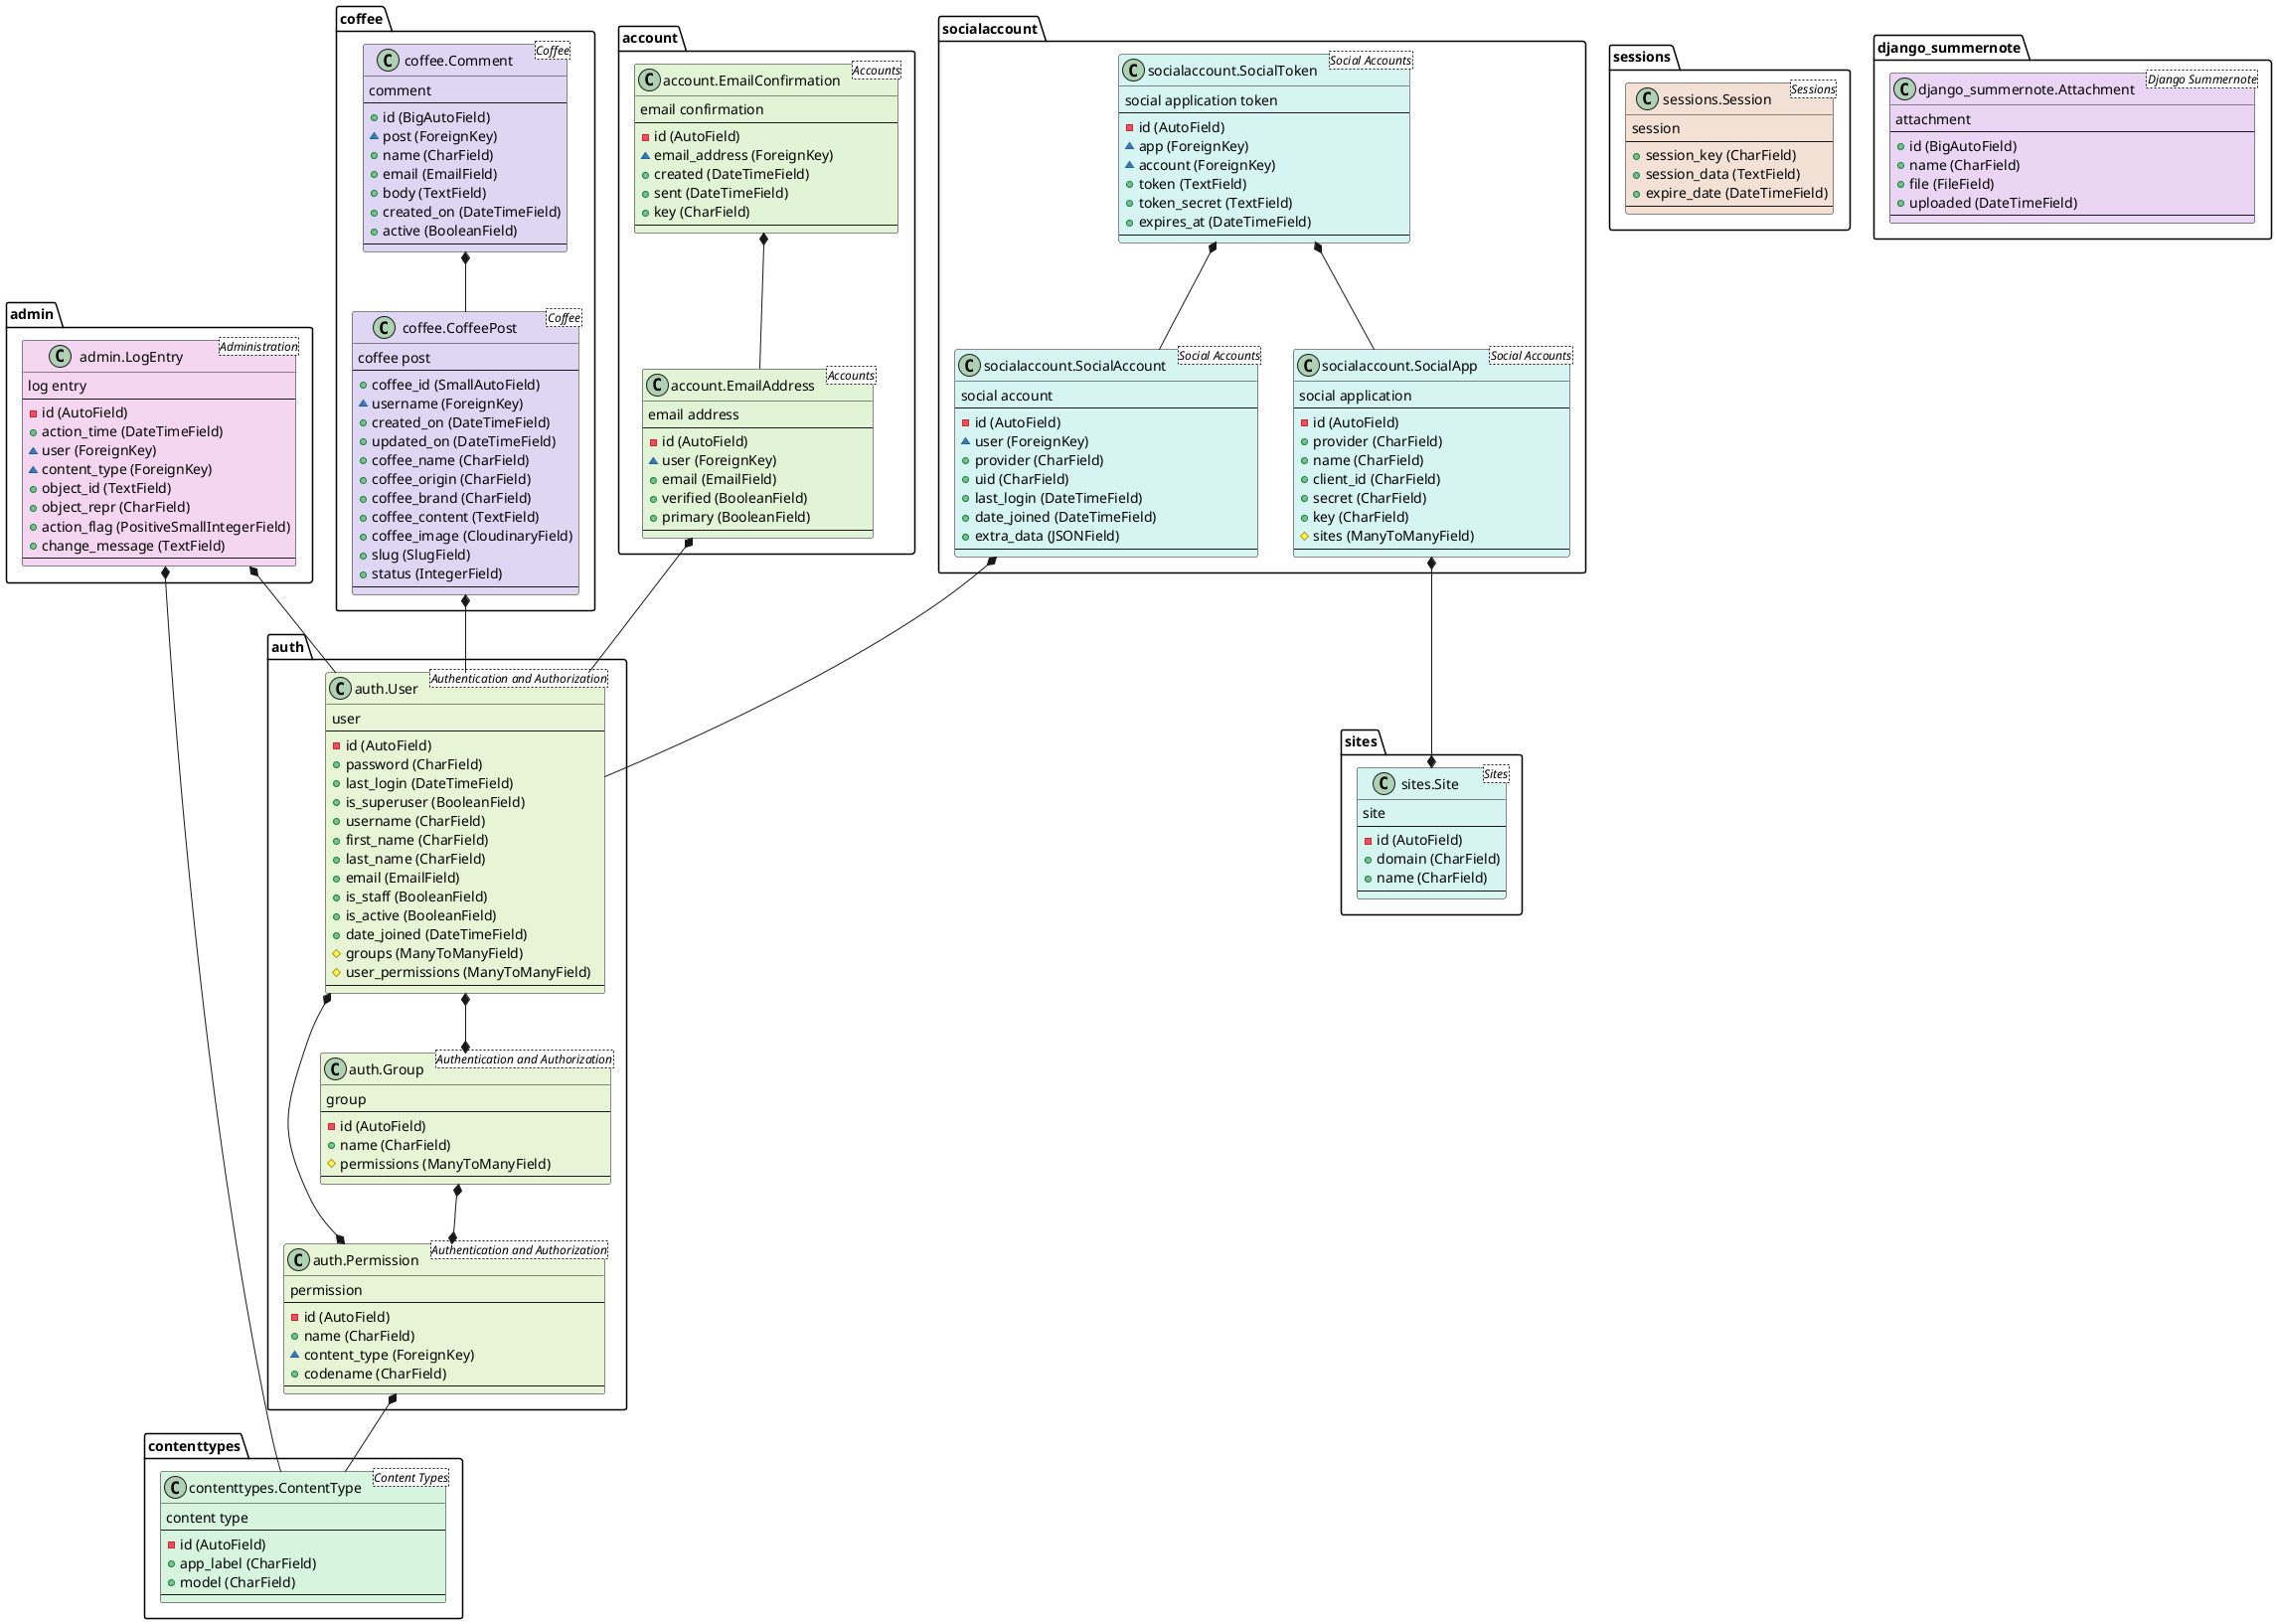 @startuml
class "admin.LogEntry <Administration>" as admin.LogEntry #f4d6f1 {
    log entry
    --
    - id (AutoField)
    + action_time (DateTimeField)
    ~ user (ForeignKey)
    ~ content_type (ForeignKey)
    + object_id (TextField)
    + object_repr (CharField)
    + action_flag (PositiveSmallIntegerField)
    + change_message (TextField)
    --
}
admin.LogEntry *-- auth.User
admin.LogEntry *-- contenttypes.ContentType


class "auth.Permission <Authentication and Authorization>" as auth.Permission #e8f4d6 {
    permission
    --
    - id (AutoField)
    + name (CharField)
    ~ content_type (ForeignKey)
    + codename (CharField)
    --
}
auth.Permission *-- contenttypes.ContentType


class "auth.Group <Authentication and Authorization>" as auth.Group #e8f4d6 {
    group
    --
    - id (AutoField)
    + name (CharField)
    # permissions (ManyToManyField)
    --
}
auth.Group *--* auth.Permission


class "auth.User <Authentication and Authorization>" as auth.User #e8f4d6 {
    user
    --
    - id (AutoField)
    + password (CharField)
    + last_login (DateTimeField)
    + is_superuser (BooleanField)
    + username (CharField)
    + first_name (CharField)
    + last_name (CharField)
    + email (EmailField)
    + is_staff (BooleanField)
    + is_active (BooleanField)
    + date_joined (DateTimeField)
    # groups (ManyToManyField)
    # user_permissions (ManyToManyField)
    --
}
auth.User *--* auth.Group
auth.User *--* auth.Permission


class "contenttypes.ContentType <Content Types>" as contenttypes.ContentType #d6f4de {
    content type
    --
    - id (AutoField)
    + app_label (CharField)
    + model (CharField)
    --
}


class "sessions.Session <Sessions>" as sessions.Session #f4e1d6 {
    session
    --
    + session_key (CharField)
    + session_data (TextField)
    + expire_date (DateTimeField)
    --
}


class "sites.Site <Sites>" as sites.Site #d6f4f0 {
    site
    --
    - id (AutoField)
    + domain (CharField)
    + name (CharField)
    --
}


class "account.EmailAddress <Accounts>" as account.EmailAddress #e2f4d6 {
    email address
    --
    - id (AutoField)
    ~ user (ForeignKey)
    + email (EmailField)
    + verified (BooleanField)
    + primary (BooleanField)
    --
}
account.EmailAddress *-- auth.User


class "account.EmailConfirmation <Accounts>" as account.EmailConfirmation #e2f4d6 {
    email confirmation
    --
    - id (AutoField)
    ~ email_address (ForeignKey)
    + created (DateTimeField)
    + sent (DateTimeField)
    + key (CharField)
    --
}
account.EmailConfirmation *-- account.EmailAddress


class "socialaccount.SocialApp <Social Accounts>" as socialaccount.SocialApp #d6f4f1 {
    social application
    --
    - id (AutoField)
    + provider (CharField)
    + name (CharField)
    + client_id (CharField)
    + secret (CharField)
    + key (CharField)
    # sites (ManyToManyField)
    --
}
socialaccount.SocialApp *--* sites.Site


class "socialaccount.SocialAccount <Social Accounts>" as socialaccount.SocialAccount #d6f4f1 {
    social account
    --
    - id (AutoField)
    ~ user (ForeignKey)
    + provider (CharField)
    + uid (CharField)
    + last_login (DateTimeField)
    + date_joined (DateTimeField)
    + extra_data (JSONField)
    --
}
socialaccount.SocialAccount *-- auth.User


class "socialaccount.SocialToken <Social Accounts>" as socialaccount.SocialToken #d6f4f1 {
    social application token
    --
    - id (AutoField)
    ~ app (ForeignKey)
    ~ account (ForeignKey)
    + token (TextField)
    + token_secret (TextField)
    + expires_at (DateTimeField)
    --
}
socialaccount.SocialToken *-- socialaccount.SocialApp
socialaccount.SocialToken *-- socialaccount.SocialAccount


class "django_summernote.Attachment <Django Summernote>" as django_summernote.Attachment #ead6f4 {
    attachment
    --
    + id (BigAutoField)
    + name (CharField)
    + file (FileField)
    + uploaded (DateTimeField)
    --
}


class "coffee.CoffeePost <Coffee>" as coffee.CoffeePost #dfd6f4 {
    coffee post
    --
    + coffee_id (SmallAutoField)
    ~ username (ForeignKey)
    + created_on (DateTimeField)
    + updated_on (DateTimeField)
    + coffee_name (CharField)
    + coffee_origin (CharField)
    + coffee_brand (CharField)
    + coffee_content (TextField)
    + coffee_image (CloudinaryField)
    + slug (SlugField)
    + status (IntegerField)
    --
}
coffee.CoffeePost *-- auth.User


class "coffee.Comment <Coffee>" as coffee.Comment #dfd6f4 {
    comment
    --
    + id (BigAutoField)
    ~ post (ForeignKey)
    + name (CharField)
    + email (EmailField)
    + body (TextField)
    + created_on (DateTimeField)
    + active (BooleanField)
    --
}
coffee.Comment *-- coffee.CoffeePost


@enduml
